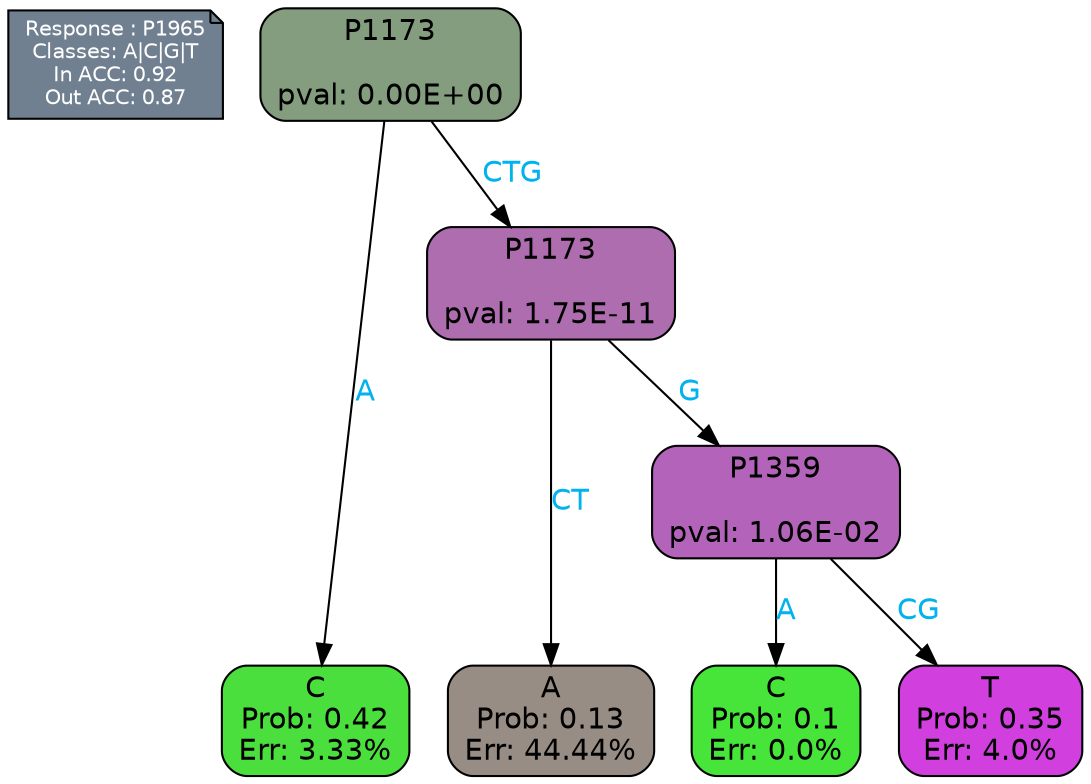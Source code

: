 digraph Tree {
node [shape=box, style="filled, rounded", color="black", fontname=helvetica] ;
graph [ranksep=equally, splines=polylines, bgcolor=transparent, dpi=600] ;
edge [fontname=helvetica] ;
LEGEND [label="Response : P1965
Classes: A|C|G|T
In ACC: 0.92
Out ACC: 0.87
",shape=note,align=left,style=filled,fillcolor="slategray",fontcolor="white",fontsize=10];1 [label="P1173

pval: 0.00E+00", fillcolor="#849d7f"] ;
2 [label="C
Prob: 0.42
Err: 3.33%", fillcolor="#4bdf3e"] ;
3 [label="P1173

pval: 1.75E-11", fillcolor="#ad6dae"] ;
4 [label="A
Prob: 0.13
Err: 44.44%", fillcolor="#988d85"] ;
5 [label="P1359

pval: 1.06E-02", fillcolor="#b364ba"] ;
6 [label="C
Prob: 0.1
Err: 0.0%", fillcolor="#47e539"] ;
7 [label="T
Prob: 0.35
Err: 4.0%", fillcolor="#d13fde"] ;
1 -> 2 [label="A",fontcolor=deepskyblue2] ;
1 -> 3 [label="CTG",fontcolor=deepskyblue2] ;
3 -> 4 [label="CT",fontcolor=deepskyblue2] ;
3 -> 5 [label="G",fontcolor=deepskyblue2] ;
5 -> 6 [label="A",fontcolor=deepskyblue2] ;
5 -> 7 [label="CG",fontcolor=deepskyblue2] ;
{rank = same; 2;4;6;7;}{rank = same; LEGEND;1;}}
